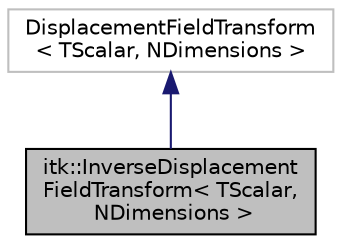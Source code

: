 digraph "itk::InverseDisplacementFieldTransform&lt; TScalar, NDimensions &gt;"
{
  bgcolor="transparent";
  edge [fontname="Helvetica",fontsize="10",labelfontname="Helvetica",labelfontsize="10"];
  node [fontname="Helvetica",fontsize="10",shape=record];
  Node2 [label="itk::InverseDisplacement\lFieldTransform\< TScalar,\l NDimensions \>",height=0.2,width=0.4,color="black", fillcolor="grey75", style="filled", fontcolor="black"];
  Node3 -> Node2 [dir="back",color="midnightblue",fontsize="10",style="solid",fontname="Helvetica"];
  Node3 [label="DisplacementFieldTransform\l\< TScalar, NDimensions \>",height=0.2,width=0.4,color="grey75"];
}
